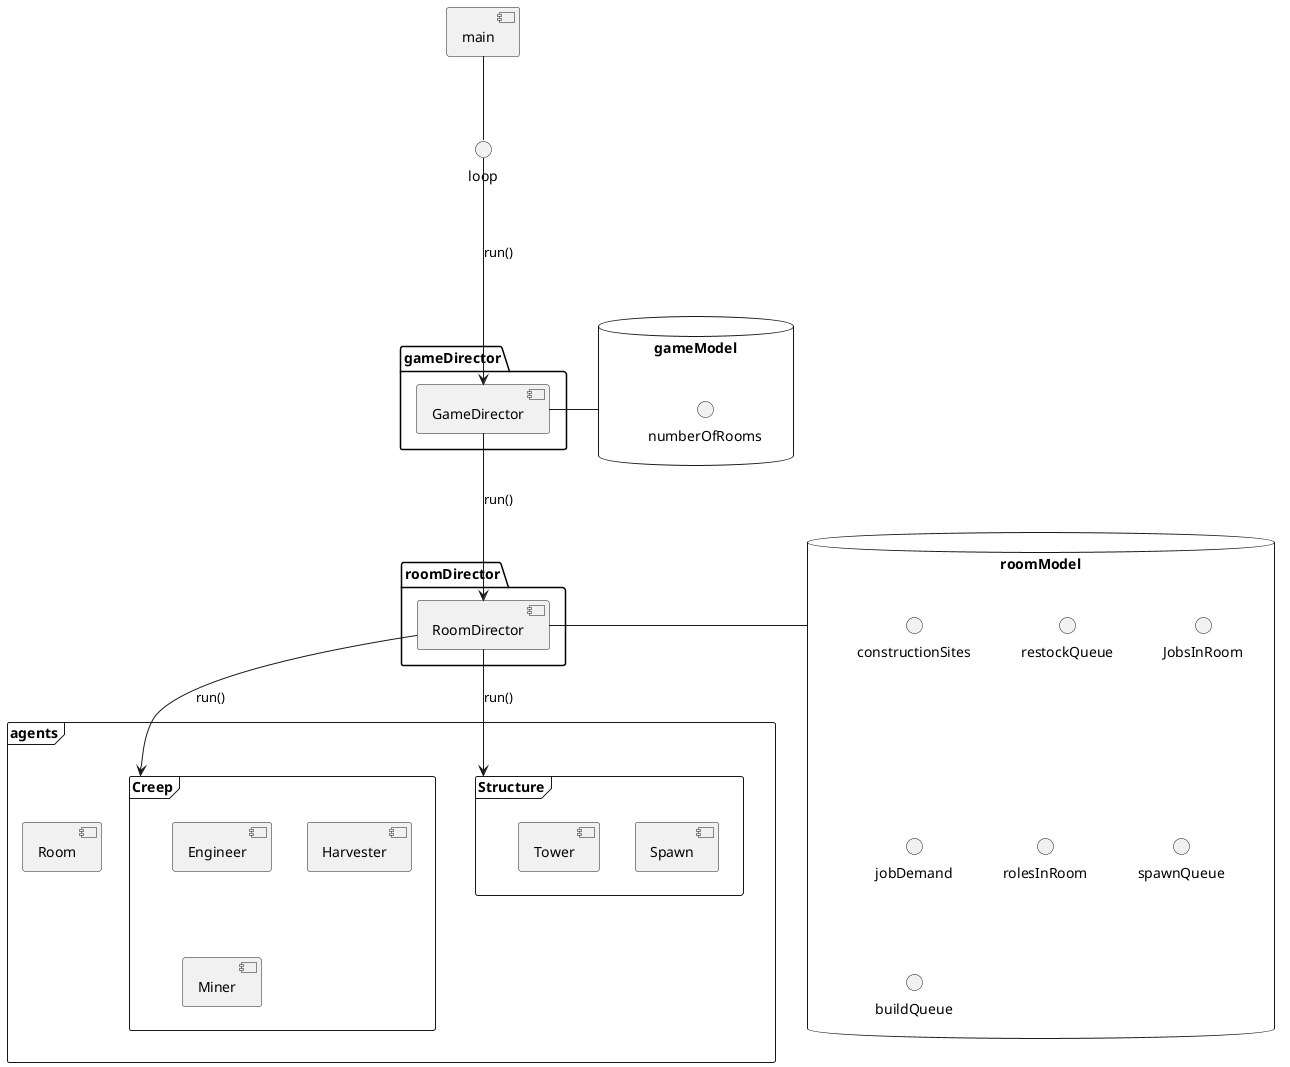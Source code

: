 @startuml ComponentAgents

frame agents {
  frame Creep {
    [Engineer]
    [Harvester]
    [Miner]
  }
  frame Structure {
    [Spawn]
    [Tower]
  }
  [Room]
}

package gameDirector {
  [GameDirector]
}
dataBase gameModel {
  () numberOfRooms
}
GameDirector - gameModel


package roomDirector {
  [RoomDirector]
}
dataBase roomModel {
  () constructionSites
  () restockQueue
  () JobsInRoom
  () jobDemand
  () rolesInRoom
  () spawnQueue
  () buildQueue
}
RoomDirector - roomModel

[main] -- loop
loop ---> GameDirector: run()
GameDirector --> RoomDirector: run()

RoomDirector --> Creep: run()
RoomDirector --> Structure : run()


@enduml
